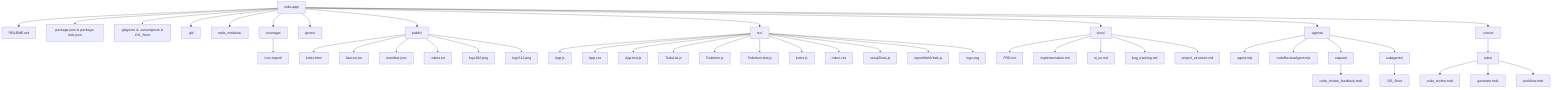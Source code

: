 graph TD
  A[todo-app/] --> B[README.md]
  A --> C[package.json & package-lock.json]
  A --> D[.gitignore & .cursorignore & .DS_Store]
  A --> E[.git/]
  A --> F[node_modules/]
  A --> G[coverage/]
  G --> G1[lcov-report/]
  A --> H[ignore/]
  A --> I[public/]
  I --> I1[index.html]
  I --> I2[favicon.ico]
  I --> I3[manifest.json]
  I --> I4[robots.txt]
  I --> I5[logo192.png]
  I --> I6[logo512.png]
  A --> J[src/]
  J --> J1[App.js]
  J --> J2[App.css]
  J --> J3[App.test.js]
  J --> J4[TodoList.js]
  J --> J5[TodoItem.js]
  J --> J6[TodoItem.test.js]
  J --> J7[index.js]
  J --> J8[index.css]
  J --> J9[setupTests.js]
  J --> J10[reportWebVitals.js]
  J --> J11[logo.svg]
  A --> K[docs/]
  K --> K1[PRD.md]
  K --> K2[implementation.md]
  K --> K3[ui_ux.md]
  K --> K4[bug_tracking.md]
  K --> K5[project_structure.md]
  A --> L[.agents/]
  L --> L1[agent.mjs]
  L --> L2[codeReviewAgent.mjs]
  L --> L3[outputs/]
  L3 --> L3a[code_review_feedback.mdc]
  L --> L4[subagents/]
  L4 --> L4a[.DS_Store]
  A --> M[.cursor/]
  M --> M1[rules/]
  M1 --> M1a[code_review.mdc]
  M1 --> M1b[generate.mdc]
  M1 --> M1c[workflow.mdc]
